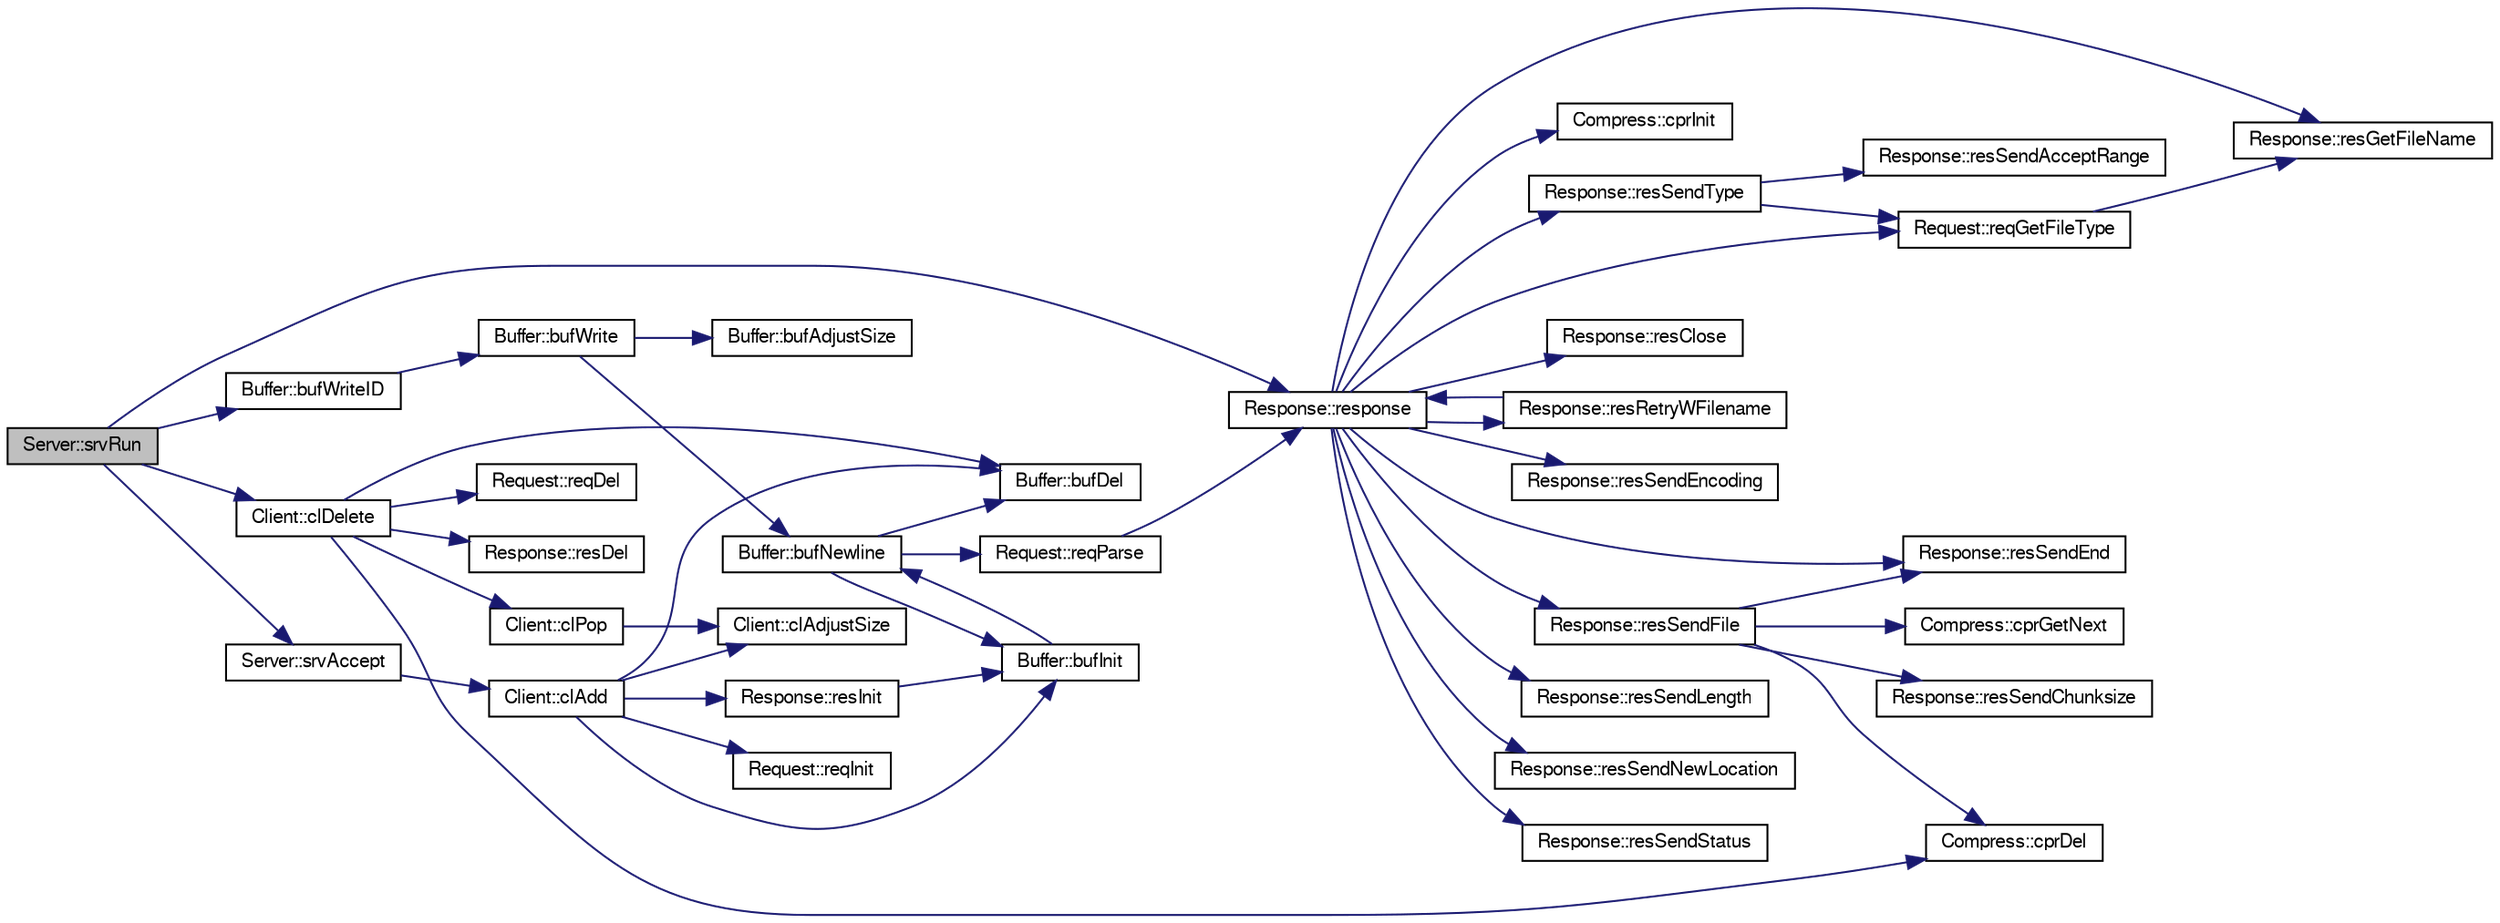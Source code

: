 digraph G
{
  bgcolor="transparent";
  edge [fontname="FreeSans",fontsize="10",labelfontname="FreeSans",labelfontsize="10"];
  node [fontname="FreeSans",fontsize="10",shape=record];
  rankdir=LR;
  Node1 [label="Server::srvRun",height=0.2,width=0.4,color="black", fillcolor="grey75", style="filled" fontcolor="black"];
  Node1 -> Node2 [color="midnightblue",fontsize="10",style="solid",fontname="FreeSans"];
  Node2 [label="Buffer::bufWriteID",height=0.2,width=0.4,color="black",URL="$structBuffer.html#a3ad74f5bd4df54b1f2433e93198f7110"];
  Node2 -> Node3 [color="midnightblue",fontsize="10",style="solid",fontname="FreeSans"];
  Node3 [label="Buffer::bufWrite",height=0.2,width=0.4,color="black",URL="$structBuffer.html#a3e5337ba8db19f59ed7a292a21e88a17"];
  Node3 -> Node4 [color="midnightblue",fontsize="10",style="solid",fontname="FreeSans"];
  Node4 [label="Buffer::bufAdjustSize",height=0.2,width=0.4,color="black",URL="$structBuffer.html#adb7491494ae51fc63d191387738d8a35"];
  Node3 -> Node5 [color="midnightblue",fontsize="10",style="solid",fontname="FreeSans"];
  Node5 [label="Buffer::bufNewline",height=0.2,width=0.4,color="black",URL="$structBuffer.html#a2aaf7842d21cddac1af65114ba3595c1"];
  Node5 -> Node6 [color="midnightblue",fontsize="10",style="solid",fontname="FreeSans"];
  Node6 [label="Buffer::bufDel",height=0.2,width=0.4,color="black",URL="$structBuffer.html#aafeb7abc9a5efb42f635bfd1ce511174"];
  Node5 -> Node7 [color="midnightblue",fontsize="10",style="solid",fontname="FreeSans"];
  Node7 [label="Buffer::bufInit",height=0.2,width=0.4,color="black",URL="$structBuffer.html#ab8501a3e19d440f8b8745a03a859b4c8"];
  Node7 -> Node5 [color="midnightblue",fontsize="10",style="solid",fontname="FreeSans"];
  Node5 -> Node8 [color="midnightblue",fontsize="10",style="solid",fontname="FreeSans"];
  Node8 [label="Request::reqParse",height=0.2,width=0.4,color="black",URL="$structRequest.html#a50558c20615998131eb5d8f5e99cbc88"];
  Node8 -> Node9 [color="midnightblue",fontsize="10",style="solid",fontname="FreeSans"];
  Node9 [label="Response::response",height=0.2,width=0.4,color="black",URL="$structResponse.html#ad33a090b0ff1286e944de6f088307262"];
  Node9 -> Node10 [color="midnightblue",fontsize="10",style="solid",fontname="FreeSans"];
  Node10 [label="Compress::cprInit",height=0.2,width=0.4,color="black",URL="$structCompress.html#a1294de2308852c5e3daedd8ce366ba9e"];
  Node9 -> Node11 [color="midnightblue",fontsize="10",style="solid",fontname="FreeSans"];
  Node11 [label="Request::reqGetFileType",height=0.2,width=0.4,color="black",URL="$structRequest.html#a9341f192029839333a81d7e79fa25a59"];
  Node11 -> Node12 [color="midnightblue",fontsize="10",style="solid",fontname="FreeSans"];
  Node12 [label="Response::resGetFileName",height=0.2,width=0.4,color="black",URL="$structResponse.html#a1a1ac1e98a7c5ca681aec02b19188e54"];
  Node9 -> Node13 [color="midnightblue",fontsize="10",style="solid",fontname="FreeSans"];
  Node13 [label="Response::resClose",height=0.2,width=0.4,color="black",URL="$structResponse.html#a06e36aa31e40640496c46c61b22c0991"];
  Node9 -> Node12 [color="midnightblue",fontsize="10",style="solid",fontname="FreeSans"];
  Node9 -> Node14 [color="midnightblue",fontsize="10",style="solid",fontname="FreeSans"];
  Node14 [label="Response::resRetryWFilename",height=0.2,width=0.4,color="black",URL="$structResponse.html#a4d8b5527e494612759feafc54d92e06b"];
  Node14 -> Node9 [color="midnightblue",fontsize="10",style="solid",fontname="FreeSans"];
  Node9 -> Node15 [color="midnightblue",fontsize="10",style="solid",fontname="FreeSans"];
  Node15 [label="Response::resSendEncoding",height=0.2,width=0.4,color="black",URL="$structResponse.html#a0560c495f22a21f0e49a05f6708ee0e6"];
  Node9 -> Node16 [color="midnightblue",fontsize="10",style="solid",fontname="FreeSans"];
  Node16 [label="Response::resSendEnd",height=0.2,width=0.4,color="black",URL="$structResponse.html#a500ab397cd502a5d8d8faf04417f14b1"];
  Node9 -> Node17 [color="midnightblue",fontsize="10",style="solid",fontname="FreeSans"];
  Node17 [label="Response::resSendFile",height=0.2,width=0.4,color="black",URL="$structResponse.html#a601d9e30997837c94bc7b973fbdc4ce1"];
  Node17 -> Node18 [color="midnightblue",fontsize="10",style="solid",fontname="FreeSans"];
  Node18 [label="Compress::cprDel",height=0.2,width=0.4,color="black",URL="$structCompress.html#a3b0ab7e2bda0a2f723ef48db1546f77c"];
  Node17 -> Node19 [color="midnightblue",fontsize="10",style="solid",fontname="FreeSans"];
  Node19 [label="Compress::cprGetNext",height=0.2,width=0.4,color="black",URL="$structCompress.html#ae670638d5d19cc316b0032fbc386cdce"];
  Node17 -> Node20 [color="midnightblue",fontsize="10",style="solid",fontname="FreeSans"];
  Node20 [label="Response::resSendChunksize",height=0.2,width=0.4,color="black",URL="$structResponse.html#abbb06daf0eeaefa7459b759bf3173ab2"];
  Node17 -> Node16 [color="midnightblue",fontsize="10",style="solid",fontname="FreeSans"];
  Node9 -> Node21 [color="midnightblue",fontsize="10",style="solid",fontname="FreeSans"];
  Node21 [label="Response::resSendLength",height=0.2,width=0.4,color="black",URL="$structResponse.html#abf2b612dd7349fd93e87b8e6e7270693"];
  Node9 -> Node22 [color="midnightblue",fontsize="10",style="solid",fontname="FreeSans"];
  Node22 [label="Response::resSendNewLocation",height=0.2,width=0.4,color="black",URL="$structResponse.html#a13d31b4cb20d47329016e1110d50487a"];
  Node9 -> Node23 [color="midnightblue",fontsize="10",style="solid",fontname="FreeSans"];
  Node23 [label="Response::resSendStatus",height=0.2,width=0.4,color="black",URL="$structResponse.html#a011d39624d7d11c3d273888da8d3660e"];
  Node9 -> Node24 [color="midnightblue",fontsize="10",style="solid",fontname="FreeSans"];
  Node24 [label="Response::resSendType",height=0.2,width=0.4,color="black",URL="$structResponse.html#a4969c079a47cf29ec09a15bfa04f03da"];
  Node24 -> Node11 [color="midnightblue",fontsize="10",style="solid",fontname="FreeSans"];
  Node24 -> Node25 [color="midnightblue",fontsize="10",style="solid",fontname="FreeSans"];
  Node25 [label="Response::resSendAcceptRange",height=0.2,width=0.4,color="black",URL="$structResponse.html#a124e3d8b86987aa8e59e586f4973343f"];
  Node1 -> Node26 [color="midnightblue",fontsize="10",style="solid",fontname="FreeSans"];
  Node26 [label="Client::clDelete",height=0.2,width=0.4,color="black",URL="$structClient.html#a1c3d2cd19a3c4dc95e238a476a75ed9a"];
  Node26 -> Node6 [color="midnightblue",fontsize="10",style="solid",fontname="FreeSans"];
  Node26 -> Node27 [color="midnightblue",fontsize="10",style="solid",fontname="FreeSans"];
  Node27 [label="Client::clPop",height=0.2,width=0.4,color="black",URL="$structClient.html#a67588979bb67b2029558ca5dc5a5a377"];
  Node27 -> Node28 [color="midnightblue",fontsize="10",style="solid",fontname="FreeSans"];
  Node28 [label="Client::clAdjustSize",height=0.2,width=0.4,color="black",URL="$structClient.html#a57ea25e09986e553293fc26cbf8cc983"];
  Node26 -> Node18 [color="midnightblue",fontsize="10",style="solid",fontname="FreeSans"];
  Node26 -> Node29 [color="midnightblue",fontsize="10",style="solid",fontname="FreeSans"];
  Node29 [label="Request::reqDel",height=0.2,width=0.4,color="black",URL="$structRequest.html#a0c9e2440cbd1ed09ee92b842eb31befa"];
  Node26 -> Node30 [color="midnightblue",fontsize="10",style="solid",fontname="FreeSans"];
  Node30 [label="Response::resDel",height=0.2,width=0.4,color="black",URL="$structResponse.html#a33034c5ca0f47c83b593cb93db980f7d"];
  Node1 -> Node9 [color="midnightblue",fontsize="10",style="solid",fontname="FreeSans"];
  Node1 -> Node31 [color="midnightblue",fontsize="10",style="solid",fontname="FreeSans"];
  Node31 [label="Server::srvAccept",height=0.2,width=0.4,color="black",URL="$structServer.html#adb92a1c65d51acd1bbae57867fb4ffbc"];
  Node31 -> Node32 [color="midnightblue",fontsize="10",style="solid",fontname="FreeSans"];
  Node32 [label="Client::clAdd",height=0.2,width=0.4,color="black",URL="$structClient.html#af531e7825f6f5198d94e5ebc7fe3cb61"];
  Node32 -> Node6 [color="midnightblue",fontsize="10",style="solid",fontname="FreeSans"];
  Node32 -> Node7 [color="midnightblue",fontsize="10",style="solid",fontname="FreeSans"];
  Node32 -> Node28 [color="midnightblue",fontsize="10",style="solid",fontname="FreeSans"];
  Node32 -> Node33 [color="midnightblue",fontsize="10",style="solid",fontname="FreeSans"];
  Node33 [label="Request::reqInit",height=0.2,width=0.4,color="black",URL="$structRequest.html#a7d1cb530ae7551dfd092d0531158ab56"];
  Node32 -> Node34 [color="midnightblue",fontsize="10",style="solid",fontname="FreeSans"];
  Node34 [label="Response::resInit",height=0.2,width=0.4,color="black",URL="$structResponse.html#a3a18cbf5e5ca68c49b91d946ce394c6b"];
  Node34 -> Node7 [color="midnightblue",fontsize="10",style="solid",fontname="FreeSans"];
}
